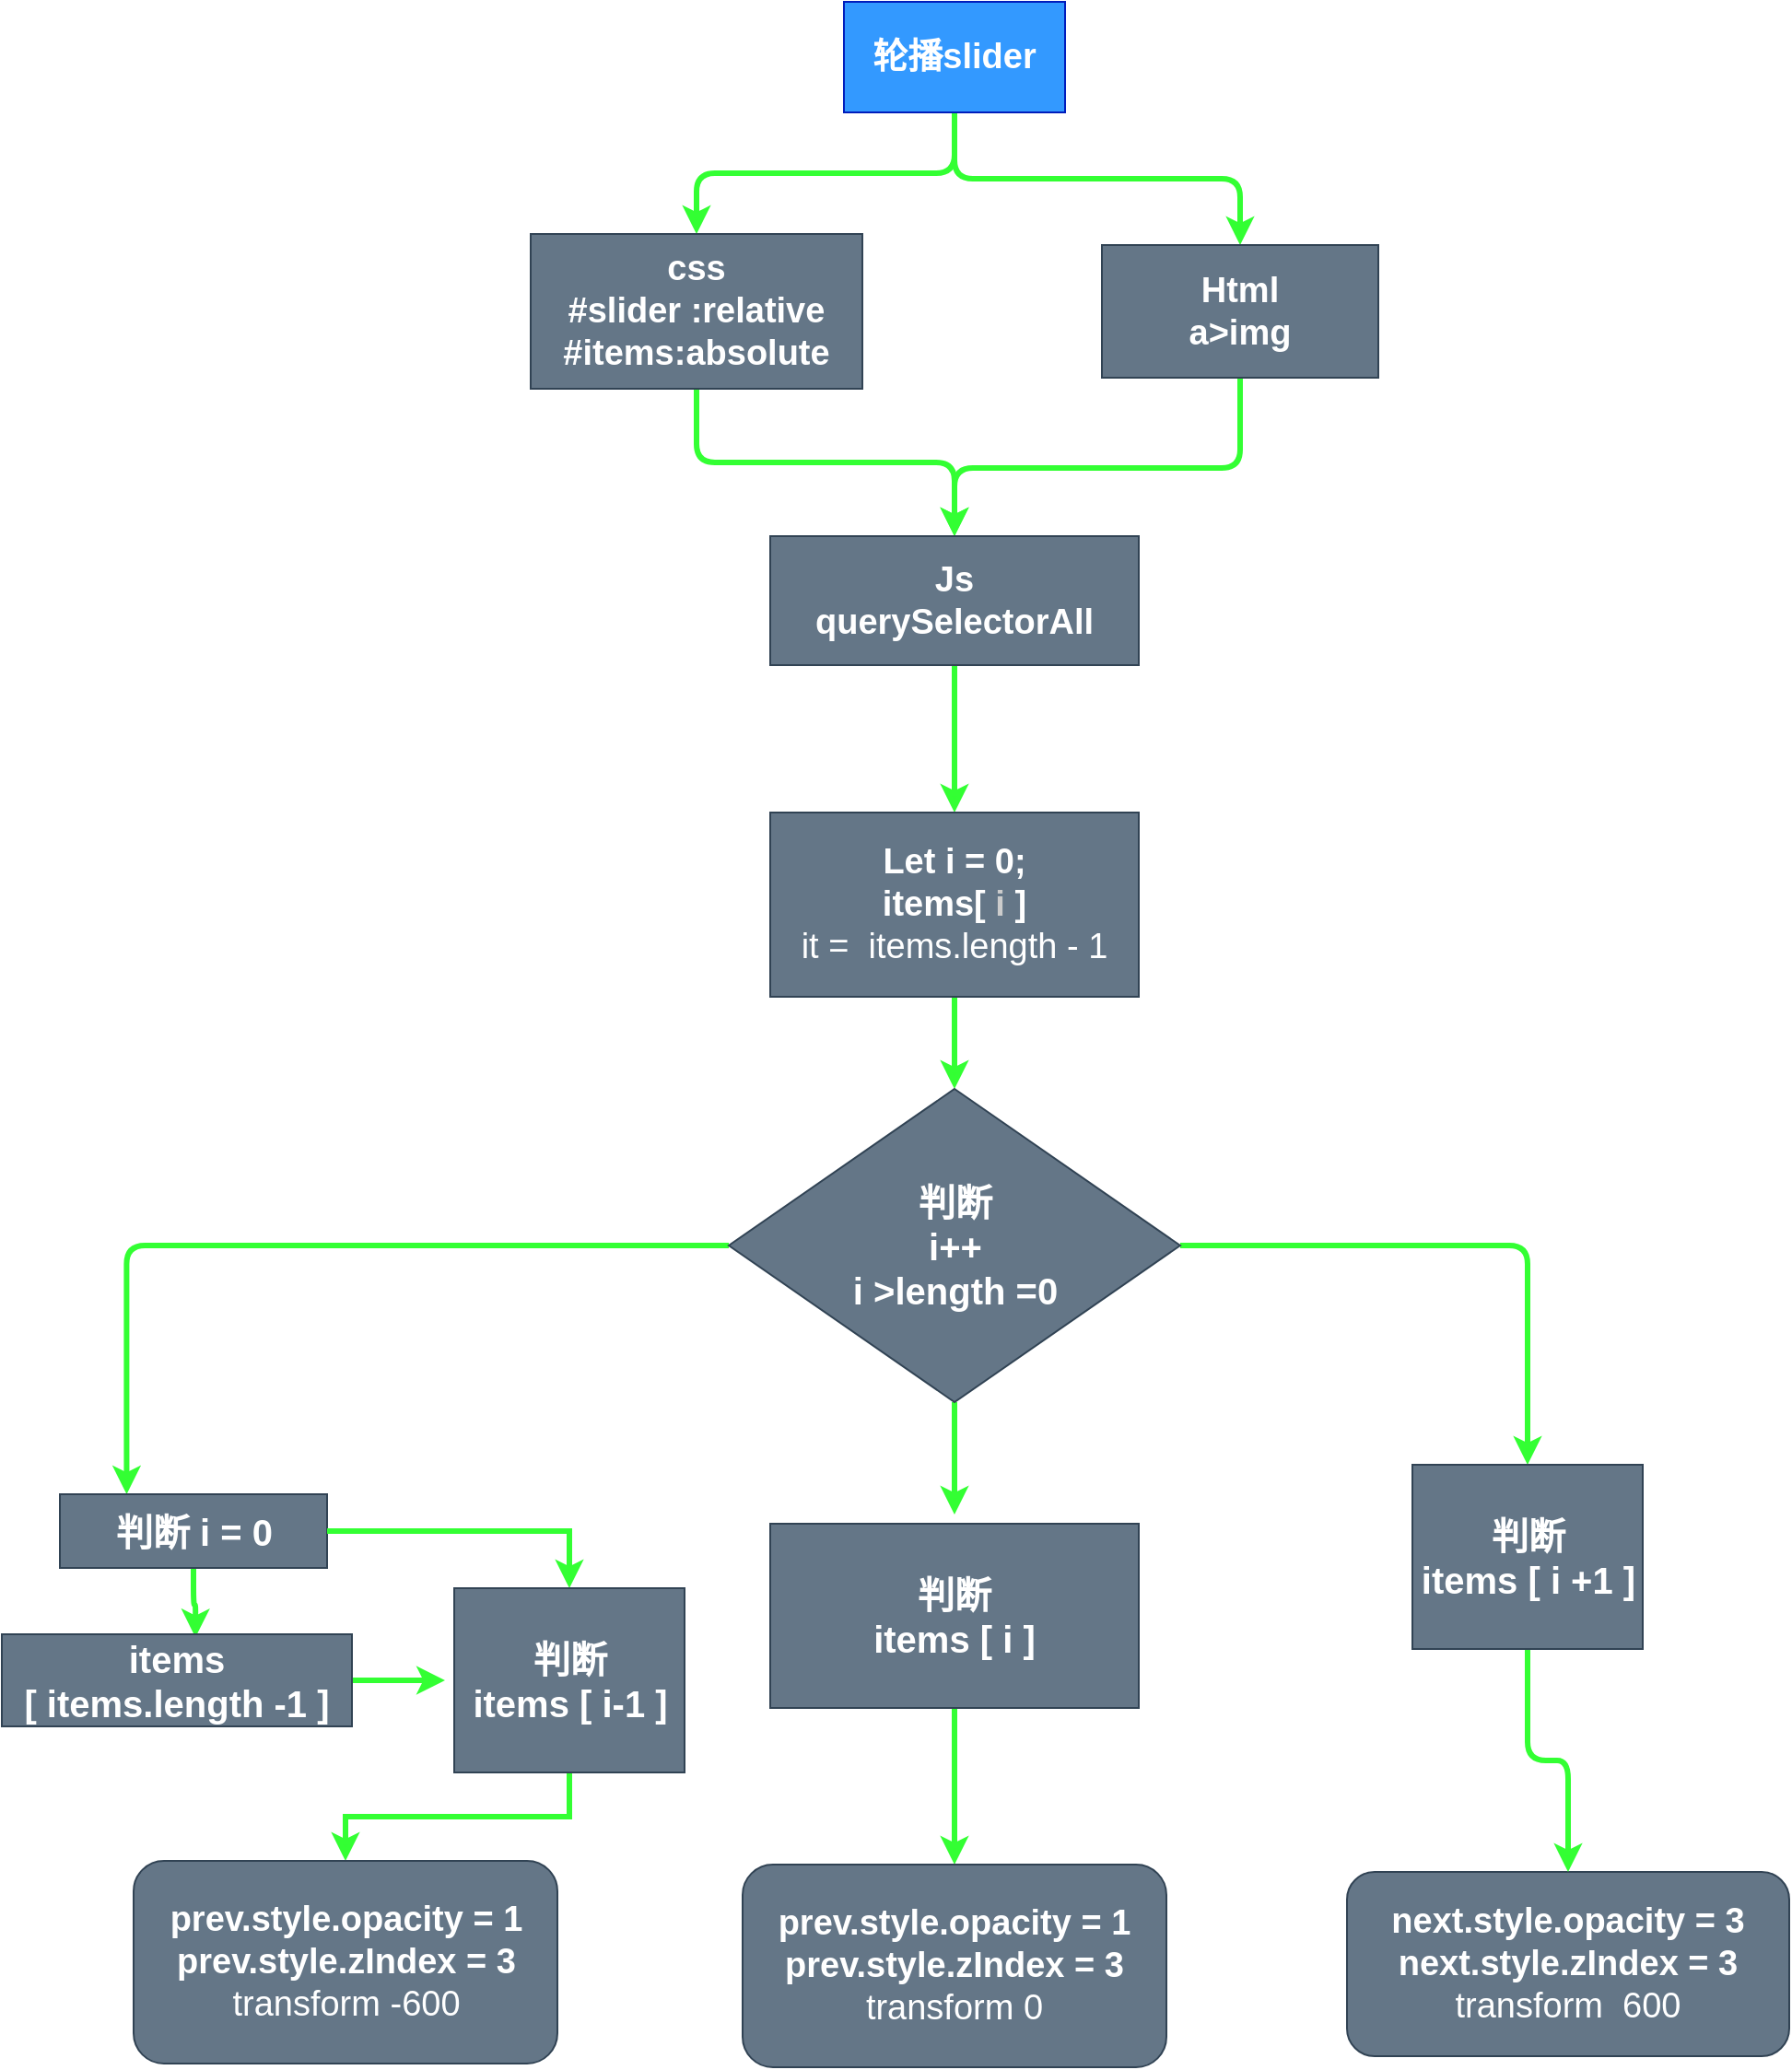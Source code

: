 <mxfile version="13.1.3">
    <diagram id="6hGFLwfOUW9BJ-s0fimq" name="Page-1">
        <mxGraphModel dx="1876" dy="1474" grid="0" gridSize="10" guides="1" tooltips="1" connect="1" arrows="1" fold="1" page="0" pageScale="1" pageWidth="827" pageHeight="1169" background="none" math="0" shadow="0">
            <root>
                <mxCell id="0"/>
                <mxCell id="1" parent="0"/>
                <mxCell id="3" style="edgeStyle=orthogonalEdgeStyle;rounded=1;orthogonalLoop=1;jettySize=auto;html=1;entryX=0.5;entryY=0;entryDx=0;entryDy=0;fillColor=#fa6800;strokeColor=#33FF33;strokeWidth=3;fontColor=#00CC00;" edge="1" parent="1" source="5" target="7">
                    <mxGeometry relative="1" as="geometry"/>
                </mxCell>
                <mxCell id="4" style="edgeStyle=orthogonalEdgeStyle;rounded=1;orthogonalLoop=1;jettySize=auto;html=1;strokeColor=#33FF33;strokeWidth=3;exitX=0.5;exitY=1;exitDx=0;exitDy=0;" edge="1" parent="1" source="5" target="9">
                    <mxGeometry relative="1" as="geometry">
                        <mxPoint x="370" y="120" as="sourcePoint"/>
                    </mxGeometry>
                </mxCell>
                <mxCell id="5" value="&lt;span style=&quot;font-size: 19px&quot;&gt;&lt;b&gt;轮播slider&lt;/b&gt;&lt;/span&gt;" style="rounded=0;whiteSpace=wrap;html=1;strokeColor=#001DBC;fillColor=#3399FF;fontColor=#ffffff;" vertex="1" parent="1">
                    <mxGeometry x="330" y="20" width="120" height="60" as="geometry"/>
                </mxCell>
                <mxCell id="6" style="edgeStyle=orthogonalEdgeStyle;rounded=1;orthogonalLoop=1;jettySize=auto;html=1;strokeColor=#33FF33;strokeWidth=3;" edge="1" parent="1" source="7" target="11">
                    <mxGeometry relative="1" as="geometry"/>
                </mxCell>
                <mxCell id="7" value="&lt;span style=&quot;font-size: 19px&quot;&gt;&lt;b&gt;css&lt;br&gt;#slider :relative&lt;br&gt;#items:absolute&lt;br&gt;&lt;/b&gt;&lt;/span&gt;" style="rounded=0;whiteSpace=wrap;html=1;strokeColor=#314354;fillColor=#647687;fontColor=#ffffff;" vertex="1" parent="1">
                    <mxGeometry x="160" y="146" width="180" height="84" as="geometry"/>
                </mxCell>
                <mxCell id="8" value="" style="edgeStyle=orthogonalEdgeStyle;rounded=1;orthogonalLoop=1;jettySize=auto;html=1;strokeColor=#33FF33;strokeWidth=3;" edge="1" parent="1" source="9" target="11">
                    <mxGeometry relative="1" as="geometry">
                        <Array as="points">
                            <mxPoint x="545" y="273"/>
                            <mxPoint x="390" y="273"/>
                        </Array>
                    </mxGeometry>
                </mxCell>
                <mxCell id="9" value="&lt;span style=&quot;font-size: 19px&quot;&gt;&lt;b&gt;Html&lt;br&gt;a&amp;gt;img&lt;/b&gt;&lt;/span&gt;" style="rounded=0;whiteSpace=wrap;html=1;strokeColor=#314354;fillColor=#647687;fontColor=#ffffff;" vertex="1" parent="1">
                    <mxGeometry x="470" y="152" width="150" height="72" as="geometry"/>
                </mxCell>
                <mxCell id="10" value="" style="edgeStyle=orthogonalEdgeStyle;rounded=1;orthogonalLoop=1;jettySize=auto;html=1;strokeColor=#33FF33;strokeWidth=3;" edge="1" parent="1" source="11" target="13">
                    <mxGeometry relative="1" as="geometry"/>
                </mxCell>
                <mxCell id="11" value="&lt;span style=&quot;font-size: 19px&quot;&gt;&lt;b&gt;Js&lt;br&gt;querySelectorAll&lt;br&gt;&lt;/b&gt;&lt;/span&gt;" style="rounded=0;whiteSpace=wrap;html=1;strokeColor=#314354;fillColor=#647687;fontColor=#ffffff;" vertex="1" parent="1">
                    <mxGeometry x="290" y="310" width="200" height="70" as="geometry"/>
                </mxCell>
                <mxCell id="12" value="" style="edgeStyle=orthogonalEdgeStyle;rounded=1;orthogonalLoop=1;jettySize=auto;html=1;strokeColor=#33FF33;strokeWidth=3;" edge="1" parent="1" source="13">
                    <mxGeometry relative="1" as="geometry">
                        <mxPoint x="390" y="610" as="targetPoint"/>
                    </mxGeometry>
                </mxCell>
                <mxCell id="13" value="&lt;span style=&quot;font-size: 19px&quot;&gt;&lt;b&gt;Let i = 0;&lt;/b&gt;&lt;br&gt;&lt;b&gt;items[&amp;nbsp;&lt;/b&gt;&lt;b&gt;&lt;font color=&quot;#cccccc&quot;&gt;i&lt;/font&gt;&lt;font color=&quot;#cc0000&quot;&gt;&amp;nbsp;&lt;/font&gt;&lt;/b&gt;&lt;b&gt;]&lt;br&gt;&lt;/b&gt;it =&amp;nbsp; items.length - 1&lt;br&gt;&lt;/span&gt;" style="rounded=0;whiteSpace=wrap;html=1;strokeColor=#314354;fillColor=#647687;fontColor=#ffffff;" vertex="1" parent="1">
                    <mxGeometry x="290" y="460" width="200" height="100" as="geometry"/>
                </mxCell>
                <mxCell id="14" value="" style="edgeStyle=orthogonalEdgeStyle;rounded=1;orthogonalLoop=1;jettySize=auto;html=1;strokeColor=#33FF33;strokeWidth=3;fontColor=#ffffff;entryX=0.25;entryY=0;entryDx=0;entryDy=0;" edge="1" parent="1" source="17" target="23">
                    <mxGeometry relative="1" as="geometry"/>
                </mxCell>
                <mxCell id="16" style="edgeStyle=orthogonalEdgeStyle;rounded=1;orthogonalLoop=1;jettySize=auto;html=1;strokeColor=#33FF33;strokeWidth=3;fontColor=#ffffff;" edge="1" parent="1" source="17" target="30">
                    <mxGeometry relative="1" as="geometry"/>
                </mxCell>
                <mxCell id="18" style="edgeStyle=orthogonalEdgeStyle;rounded=1;orthogonalLoop=1;jettySize=auto;html=1;strokeColor=#33FF33;strokeWidth=3;fontColor=#ffffff;" edge="1" parent="1" source="20" target="24">
                    <mxGeometry relative="1" as="geometry"/>
                </mxCell>
                <mxCell id="20" value="判断&lt;br&gt;items [ i ]" style="rounded=0;whiteSpace=wrap;html=1;strokeColor=#314354;fillColor=#647687;fontColor=#ffffff;fontSize=20;fontStyle=1" vertex="1" parent="1">
                    <mxGeometry x="290" y="846" width="200" height="100" as="geometry"/>
                </mxCell>
                <mxCell id="21" style="edgeStyle=orthogonalEdgeStyle;rounded=1;orthogonalLoop=1;jettySize=auto;html=1;strokeColor=#33FF33;strokeWidth=3;fontColor=#ffffff;fontSize=20;fontStyle=1;entryX=0.553;entryY=0.033;entryDx=0;entryDy=0;entryPerimeter=0;" edge="1" parent="1" source="23" target="27">
                    <mxGeometry relative="1" as="geometry">
                        <mxPoint x="35.5" y="908" as="targetPoint"/>
                        <Array as="points"/>
                    </mxGeometry>
                </mxCell>
                <mxCell id="23" value="&lt;span style=&quot;font-size: 20px&quot;&gt;判断 i = 0&lt;/span&gt;" style="rounded=0;whiteSpace=wrap;html=1;strokeColor=#314354;fillColor=#647687;fontColor=#ffffff;fontSize=20;fontStyle=1" vertex="1" parent="1">
                    <mxGeometry x="-95.5" y="830" width="145" height="40" as="geometry"/>
                </mxCell>
                <mxCell id="24" value="&lt;span style=&quot;font-size: 19px&quot;&gt;&lt;b&gt;prev.style.opacity = 1&lt;br&gt;&lt;/b&gt;&lt;/span&gt;&lt;b style=&quot;font-size: 19px&quot;&gt;prev.style.zIndex = 3&lt;br&gt;&lt;/b&gt;&lt;span style=&quot;font-size: 19px&quot;&gt;transform 0&lt;br&gt;&lt;/span&gt;" style="rounded=1;whiteSpace=wrap;html=1;strokeColor=#314354;fillColor=#647687;fontColor=#ffffff;" vertex="1" parent="1">
                    <mxGeometry x="275" y="1031" width="230" height="110" as="geometry"/>
                </mxCell>
                <mxCell id="25" value="&lt;span style=&quot;font-size: 19px&quot;&gt;&lt;b&gt;next.style.opacity = 3&lt;br&gt;&lt;/b&gt;&lt;/span&gt;&lt;b style=&quot;font-size: 19px&quot;&gt;next.style.zIndex = 3&lt;br&gt;&lt;/b&gt;&lt;span style=&quot;font-size: 19px&quot;&gt;transform&amp;nbsp; 600&lt;/span&gt;&lt;span style=&quot;font-size: 19px&quot;&gt;&lt;br&gt;&lt;/span&gt;" style="rounded=1;whiteSpace=wrap;html=1;strokeColor=#314354;fillColor=#647687;fontColor=#ffffff;glass=0;comic=0;" vertex="1" parent="1">
                    <mxGeometry x="603" y="1035" width="240" height="100" as="geometry"/>
                </mxCell>
                <mxCell id="48" style="edgeStyle=orthogonalEdgeStyle;rounded=0;orthogonalLoop=1;jettySize=auto;html=1;startSize=6;endSize=6;targetPerimeterSpacing=5;strokeColor=#33FF33;strokeWidth=3;" edge="1" parent="1" source="27" target="45">
                    <mxGeometry relative="1" as="geometry"/>
                </mxCell>
                <mxCell id="27" value="&lt;span style=&quot;font-size: 20px&quot;&gt;items&lt;br&gt;[ items.length -1 ]&lt;/span&gt;" style="rounded=0;whiteSpace=wrap;html=1;strokeColor=#314354;fillColor=#647687;fontColor=#ffffff;fontSize=20;fontStyle=1" vertex="1" parent="1">
                    <mxGeometry x="-127" y="906" width="190" height="50" as="geometry"/>
                </mxCell>
                <mxCell id="28" style="edgeStyle=orthogonalEdgeStyle;rounded=1;orthogonalLoop=1;jettySize=auto;html=1;strokeColor=#33FF33;strokeWidth=3;fontColor=#ffffff;" edge="1" parent="1" source="30" target="25">
                    <mxGeometry relative="1" as="geometry"/>
                </mxCell>
                <mxCell id="30" value="判断&lt;br&gt;items [ i +1 ]" style="rounded=0;whiteSpace=wrap;html=1;strokeColor=#314354;fillColor=#647687;fontColor=#ffffff;fontSize=20;fontStyle=1" vertex="1" parent="1">
                    <mxGeometry x="638.5" y="814" width="125" height="100" as="geometry"/>
                </mxCell>
                <mxCell id="41" style="edgeStyle=orthogonalEdgeStyle;rounded=0;orthogonalLoop=1;jettySize=auto;html=1;startSize=6;endSize=6;targetPerimeterSpacing=5;strokeColor=#33FF33;strokeWidth=3;exitX=0.5;exitY=1;exitDx=0;exitDy=0;" edge="1" parent="1" source="17" target="20">
                    <mxGeometry relative="1" as="geometry">
                        <Array as="points"/>
                    </mxGeometry>
                </mxCell>
                <mxCell id="46" style="edgeStyle=orthogonalEdgeStyle;rounded=0;orthogonalLoop=1;jettySize=auto;html=1;entryX=0.5;entryY=0;entryDx=0;entryDy=0;startSize=6;endSize=6;targetPerimeterSpacing=5;strokeColor=#33FF33;strokeWidth=3;exitX=1;exitY=0.5;exitDx=0;exitDy=0;" edge="1" parent="1" source="23" target="45">
                    <mxGeometry relative="1" as="geometry"/>
                </mxCell>
                <mxCell id="17" value="&lt;font size=&quot;1&quot;&gt;&lt;b style=&quot;font-size: 20px&quot;&gt;判断&lt;br&gt;i++&lt;br&gt;i &amp;gt;length =0&lt;br&gt;&lt;/b&gt;&lt;/font&gt;" style="rhombus;whiteSpace=wrap;html=1;rounded=0;shadow=0;glass=0;comic=0;strokeColor=#314354;fillColor=#647687;fontColor=#ffffff;" vertex="1" parent="1">
                    <mxGeometry x="267.5" y="610" width="245" height="170" as="geometry"/>
                </mxCell>
                <mxCell id="49" style="edgeStyle=orthogonalEdgeStyle;rounded=0;orthogonalLoop=1;jettySize=auto;html=1;entryX=0.5;entryY=0;entryDx=0;entryDy=0;startSize=6;endSize=6;targetPerimeterSpacing=5;strokeColor=#33FF33;strokeWidth=3;" edge="1" parent="1" source="45" target="47">
                    <mxGeometry relative="1" as="geometry"/>
                </mxCell>
                <mxCell id="45" value="判断&lt;br&gt;items [ i-1 ]" style="rounded=0;whiteSpace=wrap;html=1;strokeColor=#314354;fillColor=#647687;fontColor=#ffffff;fontSize=20;fontStyle=1" vertex="1" parent="1">
                    <mxGeometry x="118.5" y="881" width="125" height="100" as="geometry"/>
                </mxCell>
                <mxCell id="47" value="&lt;span style=&quot;font-size: 19px&quot;&gt;&lt;b&gt;prev.style.opacity = 1&lt;br&gt;&lt;/b&gt;&lt;/span&gt;&lt;b style=&quot;font-size: 19px&quot;&gt;prev.style.zIndex = 3&lt;br&gt;&lt;/b&gt;&lt;span style=&quot;font-size: 19px&quot;&gt;transform -600&lt;br&gt;&lt;/span&gt;" style="rounded=1;whiteSpace=wrap;html=1;strokeColor=#314354;fillColor=#647687;fontColor=#ffffff;" vertex="1" parent="1">
                    <mxGeometry x="-55.5" y="1029" width="230" height="110" as="geometry"/>
                </mxCell>
            </root>
        </mxGraphModel>
    </diagram>
</mxfile>